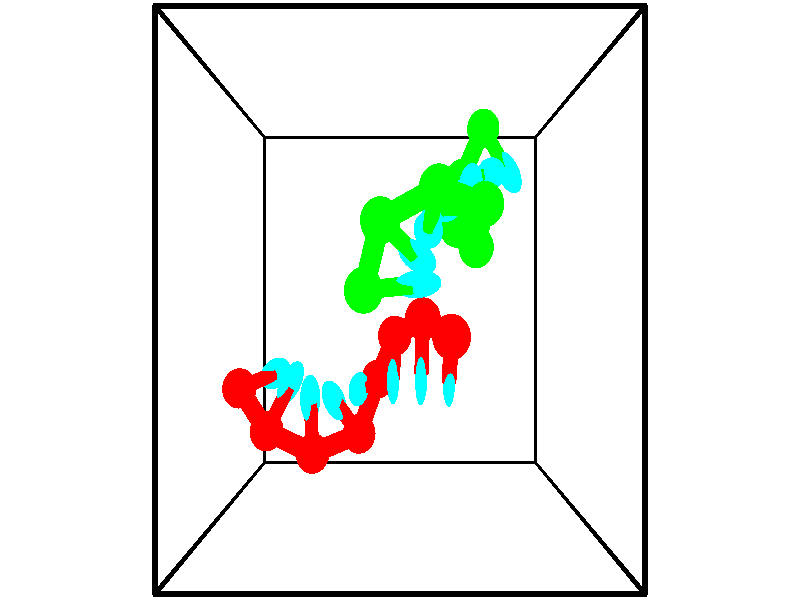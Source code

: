 // switches for output
#declare DRAW_BASES = 1; // possible values are 0, 1; only relevant for DNA ribbons
#declare DRAW_BASES_TYPE = 3; // possible values are 1, 2, 3; only relevant for DNA ribbons
#declare DRAW_FOG = 0; // set to 1 to enable fog

#include "colors.inc"

#include "transforms.inc"
background { rgb <1, 1, 1>}

#default {
   normal{
       ripples 0.25
       frequency 0.20
       turbulence 0.2
       lambda 5
   }
	finish {
		phong 0.1
		phong_size 40.
	}
}

// original window dimensions: 1024x640


// camera settings

camera {
	sky <-0, 1, 0>
	up <-0, 1, 0>
	right 1.6 * <1, 0, 0>
	location <2.5, 2.5, 11.1562>
	look_at <2.5, 2.5, 2.5>
	direction <0, 0, -8.6562>
	angle 67.0682
}


# declare cpy_camera_pos = <2.5, 2.5, 11.1562>;
# if (DRAW_FOG = 1)
fog {
	fog_type 2
	up vnormalize(cpy_camera_pos)
	color rgbt<1,1,1,0.3>
	distance 1e-5
	fog_alt 3e-3
	fog_offset 4
}
# end


// LIGHTS

# declare lum = 6;
global_settings {
	ambient_light rgb lum * <0.05, 0.05, 0.05>
	max_trace_level 15
}# declare cpy_direct_light_amount = 0.25;
light_source
{	1000 * <-1, -1, 1>,
	rgb lum * cpy_direct_light_amount
	parallel
}

light_source
{	1000 * <1, 1, -1>,
	rgb lum * cpy_direct_light_amount
	parallel
}

// strand 0

// nucleotide -1

// particle -1
sphere {
	<3.168486, 2.101039, 3.326013> 0.250000
	pigment { color rgbt <1,0,0,0> }
	no_shadow
}
cylinder {
	<3.168193, 1.780823, 3.086302>,  <3.168017, 1.588693, 2.942475>, 0.100000
	pigment { color rgbt <1,0,0,0> }
	no_shadow
}
cylinder {
	<3.168193, 1.780823, 3.086302>,  <3.168486, 2.101039, 3.326013>, 0.100000
	pigment { color rgbt <1,0,0,0> }
	no_shadow
}

// particle -1
sphere {
	<3.168193, 1.780823, 3.086302> 0.100000
	pigment { color rgbt <1,0,0,0> }
	no_shadow
}
sphere {
	0, 1
	scale<0.080000,0.200000,0.300000>
	matrix <-0.999904, -0.007726, 0.011544,
		-0.013871, 0.599229, -0.800458,
		-0.000733, -0.800541, -0.599278,
		3.167973, 1.540661, 2.906518>
	pigment { color rgbt <0,1,1,0> }
	no_shadow
}
cylinder {
	<2.818599, 2.280948, 2.734807>,  <3.168486, 2.101039, 3.326013>, 0.130000
	pigment { color rgbt <1,0,0,0> }
	no_shadow
}

// nucleotide -1

// particle -1
sphere {
	<2.818599, 2.280948, 2.734807> 0.250000
	pigment { color rgbt <1,0,0,0> }
	no_shadow
}
cylinder {
	<2.806112, 1.881481, 2.751227>,  <2.798620, 1.641800, 2.761079>, 0.100000
	pigment { color rgbt <1,0,0,0> }
	no_shadow
}
cylinder {
	<2.806112, 1.881481, 2.751227>,  <2.818599, 2.280948, 2.734807>, 0.100000
	pigment { color rgbt <1,0,0,0> }
	no_shadow
}

// particle -1
sphere {
	<2.806112, 1.881481, 2.751227> 0.100000
	pigment { color rgbt <1,0,0,0> }
	no_shadow
}
sphere {
	0, 1
	scale<0.080000,0.200000,0.300000>
	matrix <-0.982012, 0.022992, -0.187414,
		0.186220, -0.046162, -0.981423,
		-0.031216, -0.998669, 0.041050,
		2.796747, 1.581880, 2.763542>
	pigment { color rgbt <0,1,1,0> }
	no_shadow
}
cylinder {
	<2.421996, 2.052768, 2.118770>,  <2.818599, 2.280948, 2.734807>, 0.130000
	pigment { color rgbt <1,0,0,0> }
	no_shadow
}

// nucleotide -1

// particle -1
sphere {
	<2.421996, 2.052768, 2.118770> 0.250000
	pigment { color rgbt <1,0,0,0> }
	no_shadow
}
cylinder {
	<2.409673, 1.758846, 2.389801>,  <2.402279, 1.582492, 2.552419>, 0.100000
	pigment { color rgbt <1,0,0,0> }
	no_shadow
}
cylinder {
	<2.409673, 1.758846, 2.389801>,  <2.421996, 2.052768, 2.118770>, 0.100000
	pigment { color rgbt <1,0,0,0> }
	no_shadow
}

// particle -1
sphere {
	<2.409673, 1.758846, 2.389801> 0.100000
	pigment { color rgbt <1,0,0,0> }
	no_shadow
}
sphere {
	0, 1
	scale<0.080000,0.200000,0.300000>
	matrix <-0.989715, -0.072320, -0.123428,
		0.139698, -0.674410, -0.725021,
		-0.030807, -0.734807, 0.677576,
		2.400430, 1.538404, 2.593074>
	pigment { color rgbt <0,1,1,0> }
	no_shadow
}
cylinder {
	<2.156052, 1.481734, 1.811683>,  <2.421996, 2.052768, 2.118770>, 0.130000
	pigment { color rgbt <1,0,0,0> }
	no_shadow
}

// nucleotide -1

// particle -1
sphere {
	<2.156052, 1.481734, 1.811683> 0.250000
	pigment { color rgbt <1,0,0,0> }
	no_shadow
}
cylinder {
	<2.014222, 1.453425, 2.184621>,  <1.929124, 1.436440, 2.408384>, 0.100000
	pigment { color rgbt <1,0,0,0> }
	no_shadow
}
cylinder {
	<2.014222, 1.453425, 2.184621>,  <2.156052, 1.481734, 1.811683>, 0.100000
	pigment { color rgbt <1,0,0,0> }
	no_shadow
}

// particle -1
sphere {
	<2.014222, 1.453425, 2.184621> 0.100000
	pigment { color rgbt <1,0,0,0> }
	no_shadow
}
sphere {
	0, 1
	scale<0.080000,0.200000,0.300000>
	matrix <-0.933241, -0.034826, -0.357560,
		0.057775, -0.996884, -0.053700,
		-0.354576, -0.070774, 0.932345,
		1.907849, 1.432194, 2.464324>
	pigment { color rgbt <0,1,1,0> }
	no_shadow
}
cylinder {
	<1.875753, 0.799632, 1.941458>,  <2.156052, 1.481734, 1.811683>, 0.130000
	pigment { color rgbt <1,0,0,0> }
	no_shadow
}

// nucleotide -1

// particle -1
sphere {
	<1.875753, 0.799632, 1.941458> 0.250000
	pigment { color rgbt <1,0,0,0> }
	no_shadow
}
cylinder {
	<1.685028, 1.071833, 2.164012>,  <1.570593, 1.235154, 2.297545>, 0.100000
	pigment { color rgbt <1,0,0,0> }
	no_shadow
}
cylinder {
	<1.685028, 1.071833, 2.164012>,  <1.875753, 0.799632, 1.941458>, 0.100000
	pigment { color rgbt <1,0,0,0> }
	no_shadow
}

// particle -1
sphere {
	<1.685028, 1.071833, 2.164012> 0.100000
	pigment { color rgbt <1,0,0,0> }
	no_shadow
}
sphere {
	0, 1
	scale<0.080000,0.200000,0.300000>
	matrix <-0.845948, -0.183295, -0.500775,
		-0.238795, -0.709450, 0.663067,
		-0.476812, 0.680502, 0.556387,
		1.541984, 1.275984, 2.330929>
	pigment { color rgbt <0,1,1,0> }
	no_shadow
}
cylinder {
	<1.187974, 0.580676, 2.087816>,  <1.875753, 0.799632, 1.941458>, 0.130000
	pigment { color rgbt <1,0,0,0> }
	no_shadow
}

// nucleotide -1

// particle -1
sphere {
	<1.187974, 0.580676, 2.087816> 0.250000
	pigment { color rgbt <1,0,0,0> }
	no_shadow
}
cylinder {
	<1.174006, 0.978260, 2.129434>,  <1.165624, 1.216810, 2.154404>, 0.100000
	pigment { color rgbt <1,0,0,0> }
	no_shadow
}
cylinder {
	<1.174006, 0.978260, 2.129434>,  <1.187974, 0.580676, 2.087816>, 0.100000
	pigment { color rgbt <1,0,0,0> }
	no_shadow
}

// particle -1
sphere {
	<1.174006, 0.978260, 2.129434> 0.100000
	pigment { color rgbt <1,0,0,0> }
	no_shadow
}
sphere {
	0, 1
	scale<0.080000,0.200000,0.300000>
	matrix <-0.823805, 0.030310, -0.566062,
		-0.565796, -0.105481, 0.817770,
		-0.034922, 0.993959, 0.104045,
		1.163529, 1.276448, 2.160647>
	pigment { color rgbt <0,1,1,0> }
	no_shadow
}
cylinder {
	<0.479699, 0.841864, 2.000208>,  <1.187974, 0.580676, 2.087816>, 0.130000
	pigment { color rgbt <1,0,0,0> }
	no_shadow
}

// nucleotide -1

// particle -1
sphere {
	<0.479699, 0.841864, 2.000208> 0.250000
	pigment { color rgbt <1,0,0,0> }
	no_shadow
}
cylinder {
	<0.672364, 1.183275, 1.920719>,  <0.787963, 1.388122, 1.873025>, 0.100000
	pigment { color rgbt <1,0,0,0> }
	no_shadow
}
cylinder {
	<0.672364, 1.183275, 1.920719>,  <0.479699, 0.841864, 2.000208>, 0.100000
	pigment { color rgbt <1,0,0,0> }
	no_shadow
}

// particle -1
sphere {
	<0.672364, 1.183275, 1.920719> 0.100000
	pigment { color rgbt <1,0,0,0> }
	no_shadow
}
sphere {
	0, 1
	scale<0.080000,0.200000,0.300000>
	matrix <-0.714840, 0.251478, -0.652505,
		-0.506956, 0.456343, 0.731264,
		0.481663, 0.853528, -0.198724,
		0.816863, 1.439334, 1.861102>
	pigment { color rgbt <0,1,1,0> }
	no_shadow
}
cylinder {
	<0.087574, 1.393690, 2.085151>,  <0.479699, 0.841864, 2.000208>, 0.130000
	pigment { color rgbt <1,0,0,0> }
	no_shadow
}

// nucleotide -1

// particle -1
sphere {
	<0.087574, 1.393690, 2.085151> 0.250000
	pigment { color rgbt <1,0,0,0> }
	no_shadow
}
cylinder {
	<0.336645, 1.470675, 1.781775>,  <0.486088, 1.516865, 1.599750>, 0.100000
	pigment { color rgbt <1,0,0,0> }
	no_shadow
}
cylinder {
	<0.336645, 1.470675, 1.781775>,  <0.087574, 1.393690, 2.085151>, 0.100000
	pigment { color rgbt <1,0,0,0> }
	no_shadow
}

// particle -1
sphere {
	<0.336645, 1.470675, 1.781775> 0.100000
	pigment { color rgbt <1,0,0,0> }
	no_shadow
}
sphere {
	0, 1
	scale<0.080000,0.200000,0.300000>
	matrix <-0.777317, 0.041012, -0.627771,
		-0.089716, 0.980447, 0.175141,
		0.622679, 0.192461, -0.758439,
		0.523449, 1.528413, 1.554244>
	pigment { color rgbt <0,1,1,0> }
	no_shadow
}
// strand 1

// nucleotide -1

// particle -1
sphere {
	<3.797528, 4.728091, 1.744631> 0.250000
	pigment { color rgbt <0,1,0,0> }
	no_shadow
}
cylinder {
	<4.007948, 4.392559, 1.800682>,  <4.134201, 4.191240, 1.834313>, 0.100000
	pigment { color rgbt <0,1,0,0> }
	no_shadow
}
cylinder {
	<4.007948, 4.392559, 1.800682>,  <3.797528, 4.728091, 1.744631>, 0.100000
	pigment { color rgbt <0,1,0,0> }
	no_shadow
}

// particle -1
sphere {
	<4.007948, 4.392559, 1.800682> 0.100000
	pigment { color rgbt <0,1,0,0> }
	no_shadow
}
sphere {
	0, 1
	scale<0.080000,0.200000,0.300000>
	matrix <-0.718465, -0.350172, 0.600989,
		-0.455058, -0.416828, -0.786877,
		0.526052, -0.838829, 0.140128,
		4.165764, 4.140910, 1.842721>
	pigment { color rgbt <0,1,1,0> }
	no_shadow
}
cylinder {
	<3.485749, 4.127077, 1.486910>,  <3.797528, 4.728091, 1.744631>, 0.130000
	pigment { color rgbt <0,1,0,0> }
	no_shadow
}

// nucleotide -1

// particle -1
sphere {
	<3.485749, 4.127077, 1.486910> 0.250000
	pigment { color rgbt <0,1,0,0> }
	no_shadow
}
cylinder {
	<3.705790, 4.103125, 1.820090>,  <3.837814, 4.088754, 2.019997>, 0.100000
	pigment { color rgbt <0,1,0,0> }
	no_shadow
}
cylinder {
	<3.705790, 4.103125, 1.820090>,  <3.485749, 4.127077, 1.486910>, 0.100000
	pigment { color rgbt <0,1,0,0> }
	no_shadow
}

// particle -1
sphere {
	<3.705790, 4.103125, 1.820090> 0.100000
	pigment { color rgbt <0,1,0,0> }
	no_shadow
}
sphere {
	0, 1
	scale<0.080000,0.200000,0.300000>
	matrix <-0.826779, -0.179492, 0.533123,
		0.117585, -0.981936, -0.148244,
		0.550100, -0.059878, 0.832949,
		3.870820, 4.085162, 2.069974>
	pigment { color rgbt <0,1,1,0> }
	no_shadow
}
cylinder {
	<3.363381, 3.421613, 1.880210>,  <3.485749, 4.127077, 1.486910>, 0.130000
	pigment { color rgbt <0,1,0,0> }
	no_shadow
}

// nucleotide -1

// particle -1
sphere {
	<3.363381, 3.421613, 1.880210> 0.250000
	pigment { color rgbt <0,1,0,0> }
	no_shadow
}
cylinder {
	<3.456135, 3.692030, 2.159980>,  <3.511787, 3.854280, 2.327842>, 0.100000
	pigment { color rgbt <0,1,0,0> }
	no_shadow
}
cylinder {
	<3.456135, 3.692030, 2.159980>,  <3.363381, 3.421613, 1.880210>, 0.100000
	pigment { color rgbt <0,1,0,0> }
	no_shadow
}

// particle -1
sphere {
	<3.456135, 3.692030, 2.159980> 0.100000
	pigment { color rgbt <0,1,0,0> }
	no_shadow
}
sphere {
	0, 1
	scale<0.080000,0.200000,0.300000>
	matrix <-0.739245, -0.344873, 0.578429,
		0.632256, -0.651175, 0.419790,
		0.231884, 0.676042, 0.699425,
		3.525700, 3.894843, 2.369808>
	pigment { color rgbt <0,1,1,0> }
	no_shadow
}
cylinder {
	<3.584779, 3.127499, 2.549100>,  <3.363381, 3.421613, 1.880210>, 0.130000
	pigment { color rgbt <0,1,0,0> }
	no_shadow
}

// nucleotide -1

// particle -1
sphere {
	<3.584779, 3.127499, 2.549100> 0.250000
	pigment { color rgbt <0,1,0,0> }
	no_shadow
}
cylinder {
	<3.399459, 3.480805, 2.577932>,  <3.288268, 3.692789, 2.595232>, 0.100000
	pigment { color rgbt <0,1,0,0> }
	no_shadow
}
cylinder {
	<3.399459, 3.480805, 2.577932>,  <3.584779, 3.127499, 2.549100>, 0.100000
	pigment { color rgbt <0,1,0,0> }
	no_shadow
}

// particle -1
sphere {
	<3.399459, 3.480805, 2.577932> 0.100000
	pigment { color rgbt <0,1,0,0> }
	no_shadow
}
sphere {
	0, 1
	scale<0.080000,0.200000,0.300000>
	matrix <-0.726333, -0.425062, 0.540150,
		0.507735, 0.197897, 0.838476,
		-0.463298, 0.883267, 0.072080,
		3.260470, 3.745785, 2.599556>
	pigment { color rgbt <0,1,1,0> }
	no_shadow
}
cylinder {
	<3.609327, 3.543447, 3.260013>,  <3.584779, 3.127499, 2.549100>, 0.130000
	pigment { color rgbt <0,1,0,0> }
	no_shadow
}

// nucleotide -1

// particle -1
sphere {
	<3.609327, 3.543447, 3.260013> 0.250000
	pigment { color rgbt <0,1,0,0> }
	no_shadow
}
cylinder {
	<3.288904, 3.549539, 3.020656>,  <3.096650, 3.553195, 2.877041>, 0.100000
	pigment { color rgbt <0,1,0,0> }
	no_shadow
}
cylinder {
	<3.288904, 3.549539, 3.020656>,  <3.609327, 3.543447, 3.260013>, 0.100000
	pigment { color rgbt <0,1,0,0> }
	no_shadow
}

// particle -1
sphere {
	<3.288904, 3.549539, 3.020656> 0.100000
	pigment { color rgbt <0,1,0,0> }
	no_shadow
}
sphere {
	0, 1
	scale<0.080000,0.200000,0.300000>
	matrix <-0.437436, -0.697285, 0.567840,
		-0.408604, 0.716632, 0.565228,
		-0.801057, 0.015230, -0.598394,
		3.048587, 3.554108, 2.841137>
	pigment { color rgbt <0,1,1,0> }
	no_shadow
}
cylinder {
	<2.982099, 3.662853, 3.642837>,  <3.609327, 3.543447, 3.260013>, 0.130000
	pigment { color rgbt <0,1,0,0> }
	no_shadow
}

// nucleotide -1

// particle -1
sphere {
	<2.982099, 3.662853, 3.642837> 0.250000
	pigment { color rgbt <0,1,0,0> }
	no_shadow
}
cylinder {
	<2.922725, 3.442828, 3.314106>,  <2.887101, 3.310813, 3.116868>, 0.100000
	pigment { color rgbt <0,1,0,0> }
	no_shadow
}
cylinder {
	<2.922725, 3.442828, 3.314106>,  <2.982099, 3.662853, 3.642837>, 0.100000
	pigment { color rgbt <0,1,0,0> }
	no_shadow
}

// particle -1
sphere {
	<2.922725, 3.442828, 3.314106> 0.100000
	pigment { color rgbt <0,1,0,0> }
	no_shadow
}
sphere {
	0, 1
	scale<0.080000,0.200000,0.300000>
	matrix <-0.352251, -0.747117, 0.563680,
		-0.924060, 0.373158, -0.082862,
		-0.148434, -0.550063, -0.821826,
		2.878195, 3.277809, 3.067559>
	pigment { color rgbt <0,1,1,0> }
	no_shadow
}
cylinder {
	<2.252477, 3.326211, 3.630092>,  <2.982099, 3.662853, 3.642837>, 0.130000
	pigment { color rgbt <0,1,0,0> }
	no_shadow
}

// nucleotide -1

// particle -1
sphere {
	<2.252477, 3.326211, 3.630092> 0.250000
	pigment { color rgbt <0,1,0,0> }
	no_shadow
}
cylinder {
	<2.524555, 3.122233, 3.419458>,  <2.687802, 2.999847, 3.293077>, 0.100000
	pigment { color rgbt <0,1,0,0> }
	no_shadow
}
cylinder {
	<2.524555, 3.122233, 3.419458>,  <2.252477, 3.326211, 3.630092>, 0.100000
	pigment { color rgbt <0,1,0,0> }
	no_shadow
}

// particle -1
sphere {
	<2.524555, 3.122233, 3.419458> 0.100000
	pigment { color rgbt <0,1,0,0> }
	no_shadow
}
sphere {
	0, 1
	scale<0.080000,0.200000,0.300000>
	matrix <-0.093876, -0.773051, 0.627359,
		-0.726995, -0.377293, -0.573697,
		0.680195, -0.509944, -0.526586,
		2.728614, 2.969250, 3.261482>
	pigment { color rgbt <0,1,1,0> }
	no_shadow
}
cylinder {
	<2.032908, 2.603502, 3.429171>,  <2.252477, 3.326211, 3.630092>, 0.130000
	pigment { color rgbt <0,1,0,0> }
	no_shadow
}

// nucleotide -1

// particle -1
sphere {
	<2.032908, 2.603502, 3.429171> 0.250000
	pigment { color rgbt <0,1,0,0> }
	no_shadow
}
cylinder {
	<2.428240, 2.638265, 3.479210>,  <2.665440, 2.659122, 3.509233>, 0.100000
	pigment { color rgbt <0,1,0,0> }
	no_shadow
}
cylinder {
	<2.428240, 2.638265, 3.479210>,  <2.032908, 2.603502, 3.429171>, 0.100000
	pigment { color rgbt <0,1,0,0> }
	no_shadow
}

// particle -1
sphere {
	<2.428240, 2.638265, 3.479210> 0.100000
	pigment { color rgbt <0,1,0,0> }
	no_shadow
}
sphere {
	0, 1
	scale<0.080000,0.200000,0.300000>
	matrix <-0.015015, -0.761685, 0.647774,
		0.151580, -0.642093, -0.751491,
		0.988331, 0.086906, 0.125097,
		2.724740, 2.664337, 3.516739>
	pigment { color rgbt <0,1,1,0> }
	no_shadow
}
// box output
cylinder {
	<0.000000, 0.000000, 0.000000>,  <5.000000, 0.000000, 0.000000>, 0.025000
	pigment { color rgbt <0,0,0,0> }
	no_shadow
}
cylinder {
	<0.000000, 0.000000, 0.000000>,  <0.000000, 5.000000, 0.000000>, 0.025000
	pigment { color rgbt <0,0,0,0> }
	no_shadow
}
cylinder {
	<0.000000, 0.000000, 0.000000>,  <0.000000, 0.000000, 5.000000>, 0.025000
	pigment { color rgbt <0,0,0,0> }
	no_shadow
}
cylinder {
	<5.000000, 5.000000, 5.000000>,  <0.000000, 5.000000, 5.000000>, 0.025000
	pigment { color rgbt <0,0,0,0> }
	no_shadow
}
cylinder {
	<5.000000, 5.000000, 5.000000>,  <5.000000, 0.000000, 5.000000>, 0.025000
	pigment { color rgbt <0,0,0,0> }
	no_shadow
}
cylinder {
	<5.000000, 5.000000, 5.000000>,  <5.000000, 5.000000, 0.000000>, 0.025000
	pigment { color rgbt <0,0,0,0> }
	no_shadow
}
cylinder {
	<0.000000, 0.000000, 5.000000>,  <0.000000, 5.000000, 5.000000>, 0.025000
	pigment { color rgbt <0,0,0,0> }
	no_shadow
}
cylinder {
	<0.000000, 0.000000, 5.000000>,  <5.000000, 0.000000, 5.000000>, 0.025000
	pigment { color rgbt <0,0,0,0> }
	no_shadow
}
cylinder {
	<5.000000, 5.000000, 0.000000>,  <0.000000, 5.000000, 0.000000>, 0.025000
	pigment { color rgbt <0,0,0,0> }
	no_shadow
}
cylinder {
	<5.000000, 5.000000, 0.000000>,  <5.000000, 0.000000, 0.000000>, 0.025000
	pigment { color rgbt <0,0,0,0> }
	no_shadow
}
cylinder {
	<5.000000, 0.000000, 5.000000>,  <5.000000, 0.000000, 0.000000>, 0.025000
	pigment { color rgbt <0,0,0,0> }
	no_shadow
}
cylinder {
	<0.000000, 5.000000, 0.000000>,  <0.000000, 5.000000, 5.000000>, 0.025000
	pigment { color rgbt <0,0,0,0> }
	no_shadow
}
// end of box output

